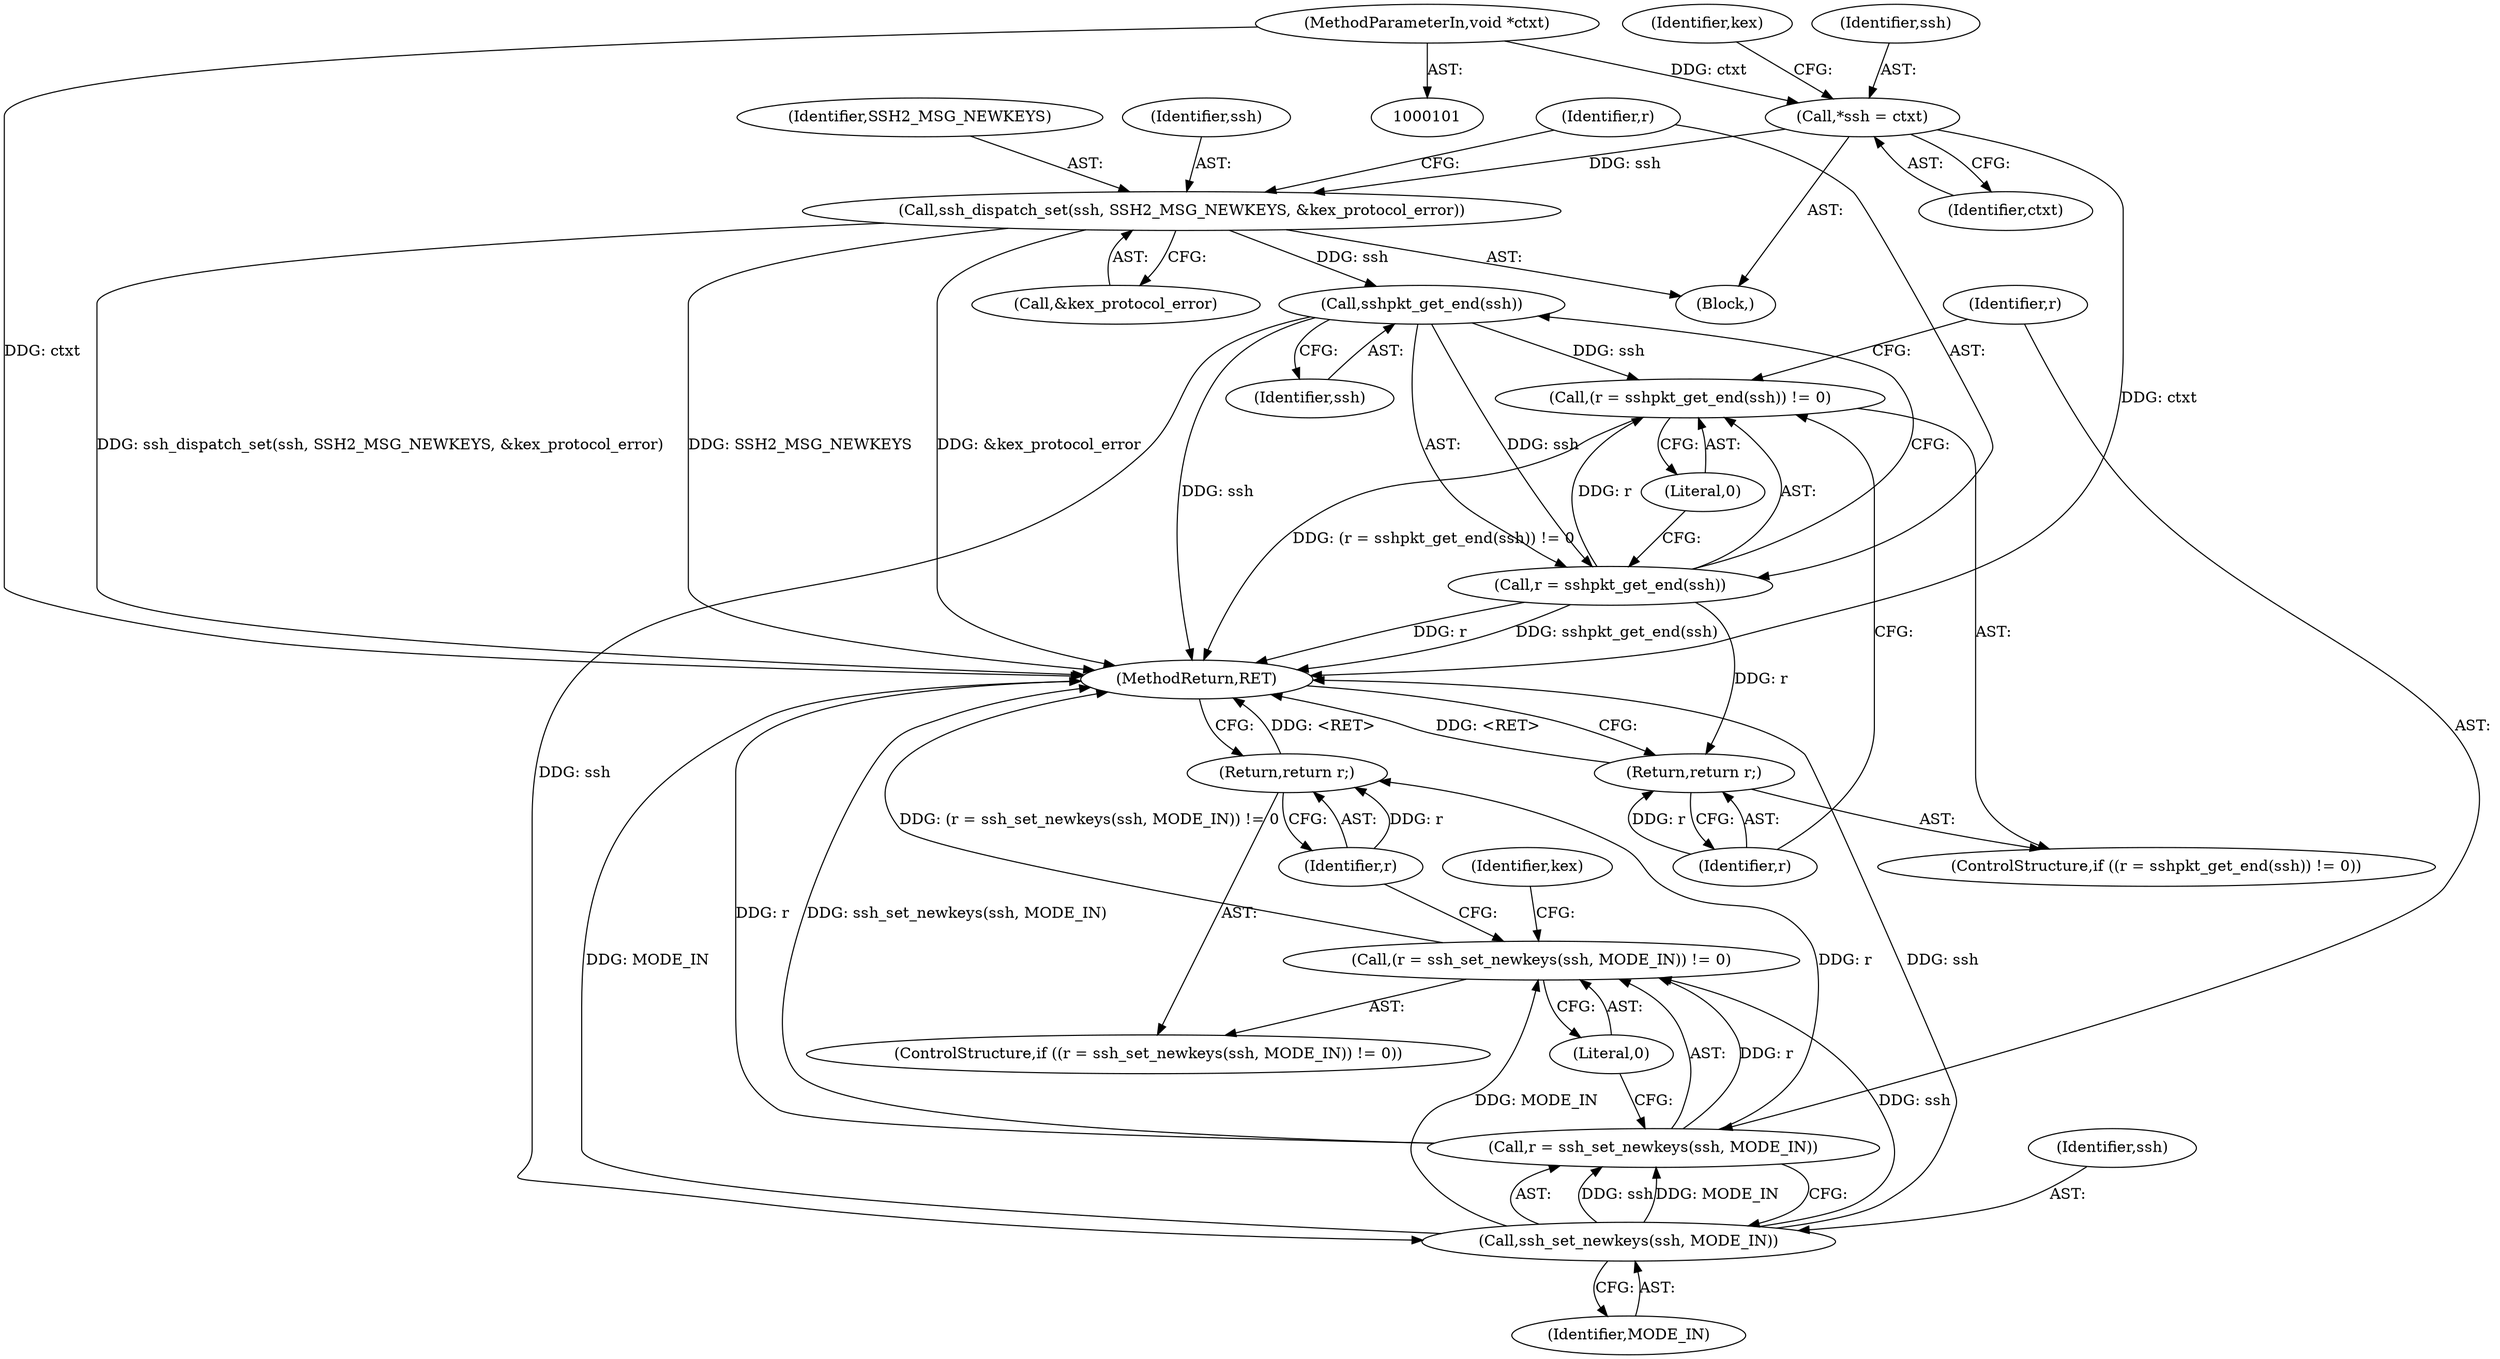 digraph "0_mindrot_28652bca29046f62c7045e933e6b931de1d16737@pointer" {
"1000104" [label="(MethodParameterIn,void *ctxt)"];
"1000107" [label="(Call,*ssh = ctxt)"];
"1000119" [label="(Call,ssh_dispatch_set(ssh, SSH2_MSG_NEWKEYS, &kex_protocol_error))"];
"1000128" [label="(Call,sshpkt_get_end(ssh))"];
"1000125" [label="(Call,(r = sshpkt_get_end(ssh)) != 0)"];
"1000126" [label="(Call,r = sshpkt_get_end(ssh))"];
"1000131" [label="(Return,return r;)"];
"1000137" [label="(Call,ssh_set_newkeys(ssh, MODE_IN))"];
"1000134" [label="(Call,(r = ssh_set_newkeys(ssh, MODE_IN)) != 0)"];
"1000135" [label="(Call,r = ssh_set_newkeys(ssh, MODE_IN))"];
"1000141" [label="(Return,return r;)"];
"1000133" [label="(ControlStructure,if ((r = ssh_set_newkeys(ssh, MODE_IN)) != 0))"];
"1000124" [label="(ControlStructure,if ((r = sshpkt_get_end(ssh)) != 0))"];
"1000128" [label="(Call,sshpkt_get_end(ssh))"];
"1000137" [label="(Call,ssh_set_newkeys(ssh, MODE_IN))"];
"1000141" [label="(Return,return r;)"];
"1000134" [label="(Call,(r = ssh_set_newkeys(ssh, MODE_IN)) != 0)"];
"1000125" [label="(Call,(r = sshpkt_get_end(ssh)) != 0)"];
"1000119" [label="(Call,ssh_dispatch_set(ssh, SSH2_MSG_NEWKEYS, &kex_protocol_error))"];
"1000159" [label="(MethodReturn,RET)"];
"1000120" [label="(Identifier,ssh)"];
"1000140" [label="(Literal,0)"];
"1000105" [label="(Block,)"];
"1000142" [label="(Identifier,r)"];
"1000129" [label="(Identifier,ssh)"];
"1000145" [label="(Identifier,kex)"];
"1000138" [label="(Identifier,ssh)"];
"1000127" [label="(Identifier,r)"];
"1000108" [label="(Identifier,ssh)"];
"1000126" [label="(Call,r = sshpkt_get_end(ssh))"];
"1000130" [label="(Literal,0)"];
"1000107" [label="(Call,*ssh = ctxt)"];
"1000135" [label="(Call,r = ssh_set_newkeys(ssh, MODE_IN))"];
"1000121" [label="(Identifier,SSH2_MSG_NEWKEYS)"];
"1000112" [label="(Identifier,kex)"];
"1000139" [label="(Identifier,MODE_IN)"];
"1000109" [label="(Identifier,ctxt)"];
"1000132" [label="(Identifier,r)"];
"1000122" [label="(Call,&kex_protocol_error)"];
"1000131" [label="(Return,return r;)"];
"1000104" [label="(MethodParameterIn,void *ctxt)"];
"1000136" [label="(Identifier,r)"];
"1000104" -> "1000101"  [label="AST: "];
"1000104" -> "1000159"  [label="DDG: ctxt"];
"1000104" -> "1000107"  [label="DDG: ctxt"];
"1000107" -> "1000105"  [label="AST: "];
"1000107" -> "1000109"  [label="CFG: "];
"1000108" -> "1000107"  [label="AST: "];
"1000109" -> "1000107"  [label="AST: "];
"1000112" -> "1000107"  [label="CFG: "];
"1000107" -> "1000159"  [label="DDG: ctxt"];
"1000107" -> "1000119"  [label="DDG: ssh"];
"1000119" -> "1000105"  [label="AST: "];
"1000119" -> "1000122"  [label="CFG: "];
"1000120" -> "1000119"  [label="AST: "];
"1000121" -> "1000119"  [label="AST: "];
"1000122" -> "1000119"  [label="AST: "];
"1000127" -> "1000119"  [label="CFG: "];
"1000119" -> "1000159"  [label="DDG: SSH2_MSG_NEWKEYS"];
"1000119" -> "1000159"  [label="DDG: ssh_dispatch_set(ssh, SSH2_MSG_NEWKEYS, &kex_protocol_error)"];
"1000119" -> "1000159"  [label="DDG: &kex_protocol_error"];
"1000119" -> "1000128"  [label="DDG: ssh"];
"1000128" -> "1000126"  [label="AST: "];
"1000128" -> "1000129"  [label="CFG: "];
"1000129" -> "1000128"  [label="AST: "];
"1000126" -> "1000128"  [label="CFG: "];
"1000128" -> "1000159"  [label="DDG: ssh"];
"1000128" -> "1000125"  [label="DDG: ssh"];
"1000128" -> "1000126"  [label="DDG: ssh"];
"1000128" -> "1000137"  [label="DDG: ssh"];
"1000125" -> "1000124"  [label="AST: "];
"1000125" -> "1000130"  [label="CFG: "];
"1000126" -> "1000125"  [label="AST: "];
"1000130" -> "1000125"  [label="AST: "];
"1000132" -> "1000125"  [label="CFG: "];
"1000136" -> "1000125"  [label="CFG: "];
"1000125" -> "1000159"  [label="DDG: (r = sshpkt_get_end(ssh)) != 0"];
"1000126" -> "1000125"  [label="DDG: r"];
"1000127" -> "1000126"  [label="AST: "];
"1000130" -> "1000126"  [label="CFG: "];
"1000126" -> "1000159"  [label="DDG: r"];
"1000126" -> "1000159"  [label="DDG: sshpkt_get_end(ssh)"];
"1000126" -> "1000131"  [label="DDG: r"];
"1000131" -> "1000124"  [label="AST: "];
"1000131" -> "1000132"  [label="CFG: "];
"1000132" -> "1000131"  [label="AST: "];
"1000159" -> "1000131"  [label="CFG: "];
"1000131" -> "1000159"  [label="DDG: <RET>"];
"1000132" -> "1000131"  [label="DDG: r"];
"1000137" -> "1000135"  [label="AST: "];
"1000137" -> "1000139"  [label="CFG: "];
"1000138" -> "1000137"  [label="AST: "];
"1000139" -> "1000137"  [label="AST: "];
"1000135" -> "1000137"  [label="CFG: "];
"1000137" -> "1000159"  [label="DDG: MODE_IN"];
"1000137" -> "1000159"  [label="DDG: ssh"];
"1000137" -> "1000134"  [label="DDG: ssh"];
"1000137" -> "1000134"  [label="DDG: MODE_IN"];
"1000137" -> "1000135"  [label="DDG: ssh"];
"1000137" -> "1000135"  [label="DDG: MODE_IN"];
"1000134" -> "1000133"  [label="AST: "];
"1000134" -> "1000140"  [label="CFG: "];
"1000135" -> "1000134"  [label="AST: "];
"1000140" -> "1000134"  [label="AST: "];
"1000142" -> "1000134"  [label="CFG: "];
"1000145" -> "1000134"  [label="CFG: "];
"1000134" -> "1000159"  [label="DDG: (r = ssh_set_newkeys(ssh, MODE_IN)) != 0"];
"1000135" -> "1000134"  [label="DDG: r"];
"1000136" -> "1000135"  [label="AST: "];
"1000140" -> "1000135"  [label="CFG: "];
"1000135" -> "1000159"  [label="DDG: r"];
"1000135" -> "1000159"  [label="DDG: ssh_set_newkeys(ssh, MODE_IN)"];
"1000135" -> "1000141"  [label="DDG: r"];
"1000141" -> "1000133"  [label="AST: "];
"1000141" -> "1000142"  [label="CFG: "];
"1000142" -> "1000141"  [label="AST: "];
"1000159" -> "1000141"  [label="CFG: "];
"1000141" -> "1000159"  [label="DDG: <RET>"];
"1000142" -> "1000141"  [label="DDG: r"];
}
